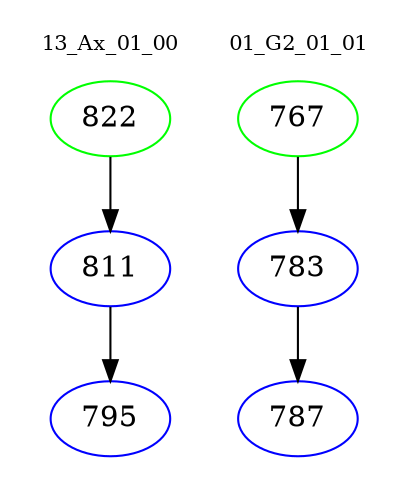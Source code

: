 digraph{
subgraph cluster_0 {
color = white
label = "13_Ax_01_00";
fontsize=10;
T0_822 [label="822", color="green"]
T0_822 -> T0_811 [color="black"]
T0_811 [label="811", color="blue"]
T0_811 -> T0_795 [color="black"]
T0_795 [label="795", color="blue"]
}
subgraph cluster_1 {
color = white
label = "01_G2_01_01";
fontsize=10;
T1_767 [label="767", color="green"]
T1_767 -> T1_783 [color="black"]
T1_783 [label="783", color="blue"]
T1_783 -> T1_787 [color="black"]
T1_787 [label="787", color="blue"]
}
}
